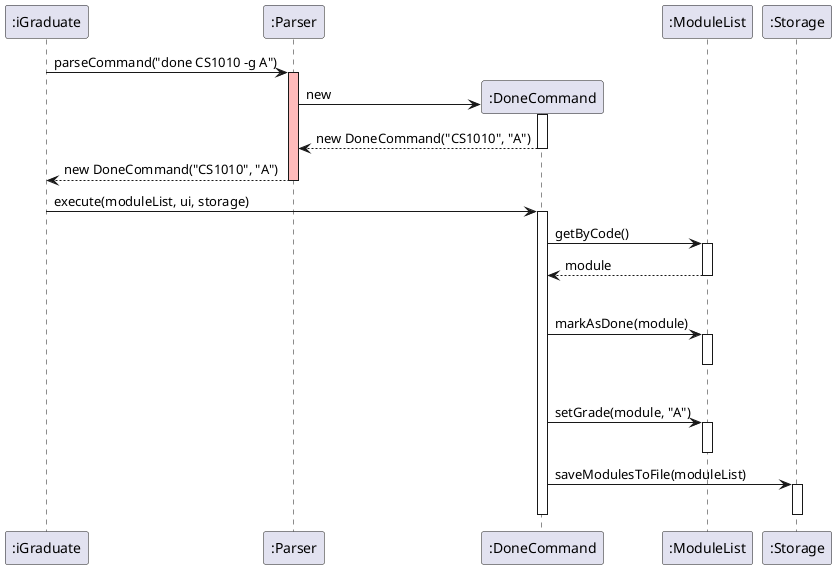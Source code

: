 @startuml
participant ":iGraduate" as iGraduate
participant ":Parser" as Parser
participant ":DoneCommand" as DoneCommand
participant ":ModuleList" as ModuleList
participant ":Storage" as Storage

iGraduate -> Parser: parseCommand("done CS1010 -g A")
activate Parser #FFBBBB

create DoneCommand
Parser -> DoneCommand: new
activate DoneCommand
DoneCommand --> Parser: new DoneCommand("CS1010", "A")
deactivate DoneCommand

Parser --> iGraduate: new DoneCommand("CS1010", "A")
deactivate Parser

iGraduate -> DoneCommand: execute(moduleList, ui, storage)
activate DoneCommand

DoneCommand -> ModuleList: getByCode()
activate ModuleList
ModuleList --> DoneCommand: module
deactivate ModuleList

ModuleList -[hidden]-> ModuleList
DoneCommand -> ModuleList: markAsDone(module)
activate ModuleList
deactivate ModuleList

ModuleList -[hidden]-> ModuleList
DoneCommand -> ModuleList: setGrade(module, "A")
activate ModuleList
deactivate ModuleList

DoneCommand -> Storage: saveModulesToFile(moduleList)
activate Storage
deactivate Storage

deactivate DoneCommand
@enduml